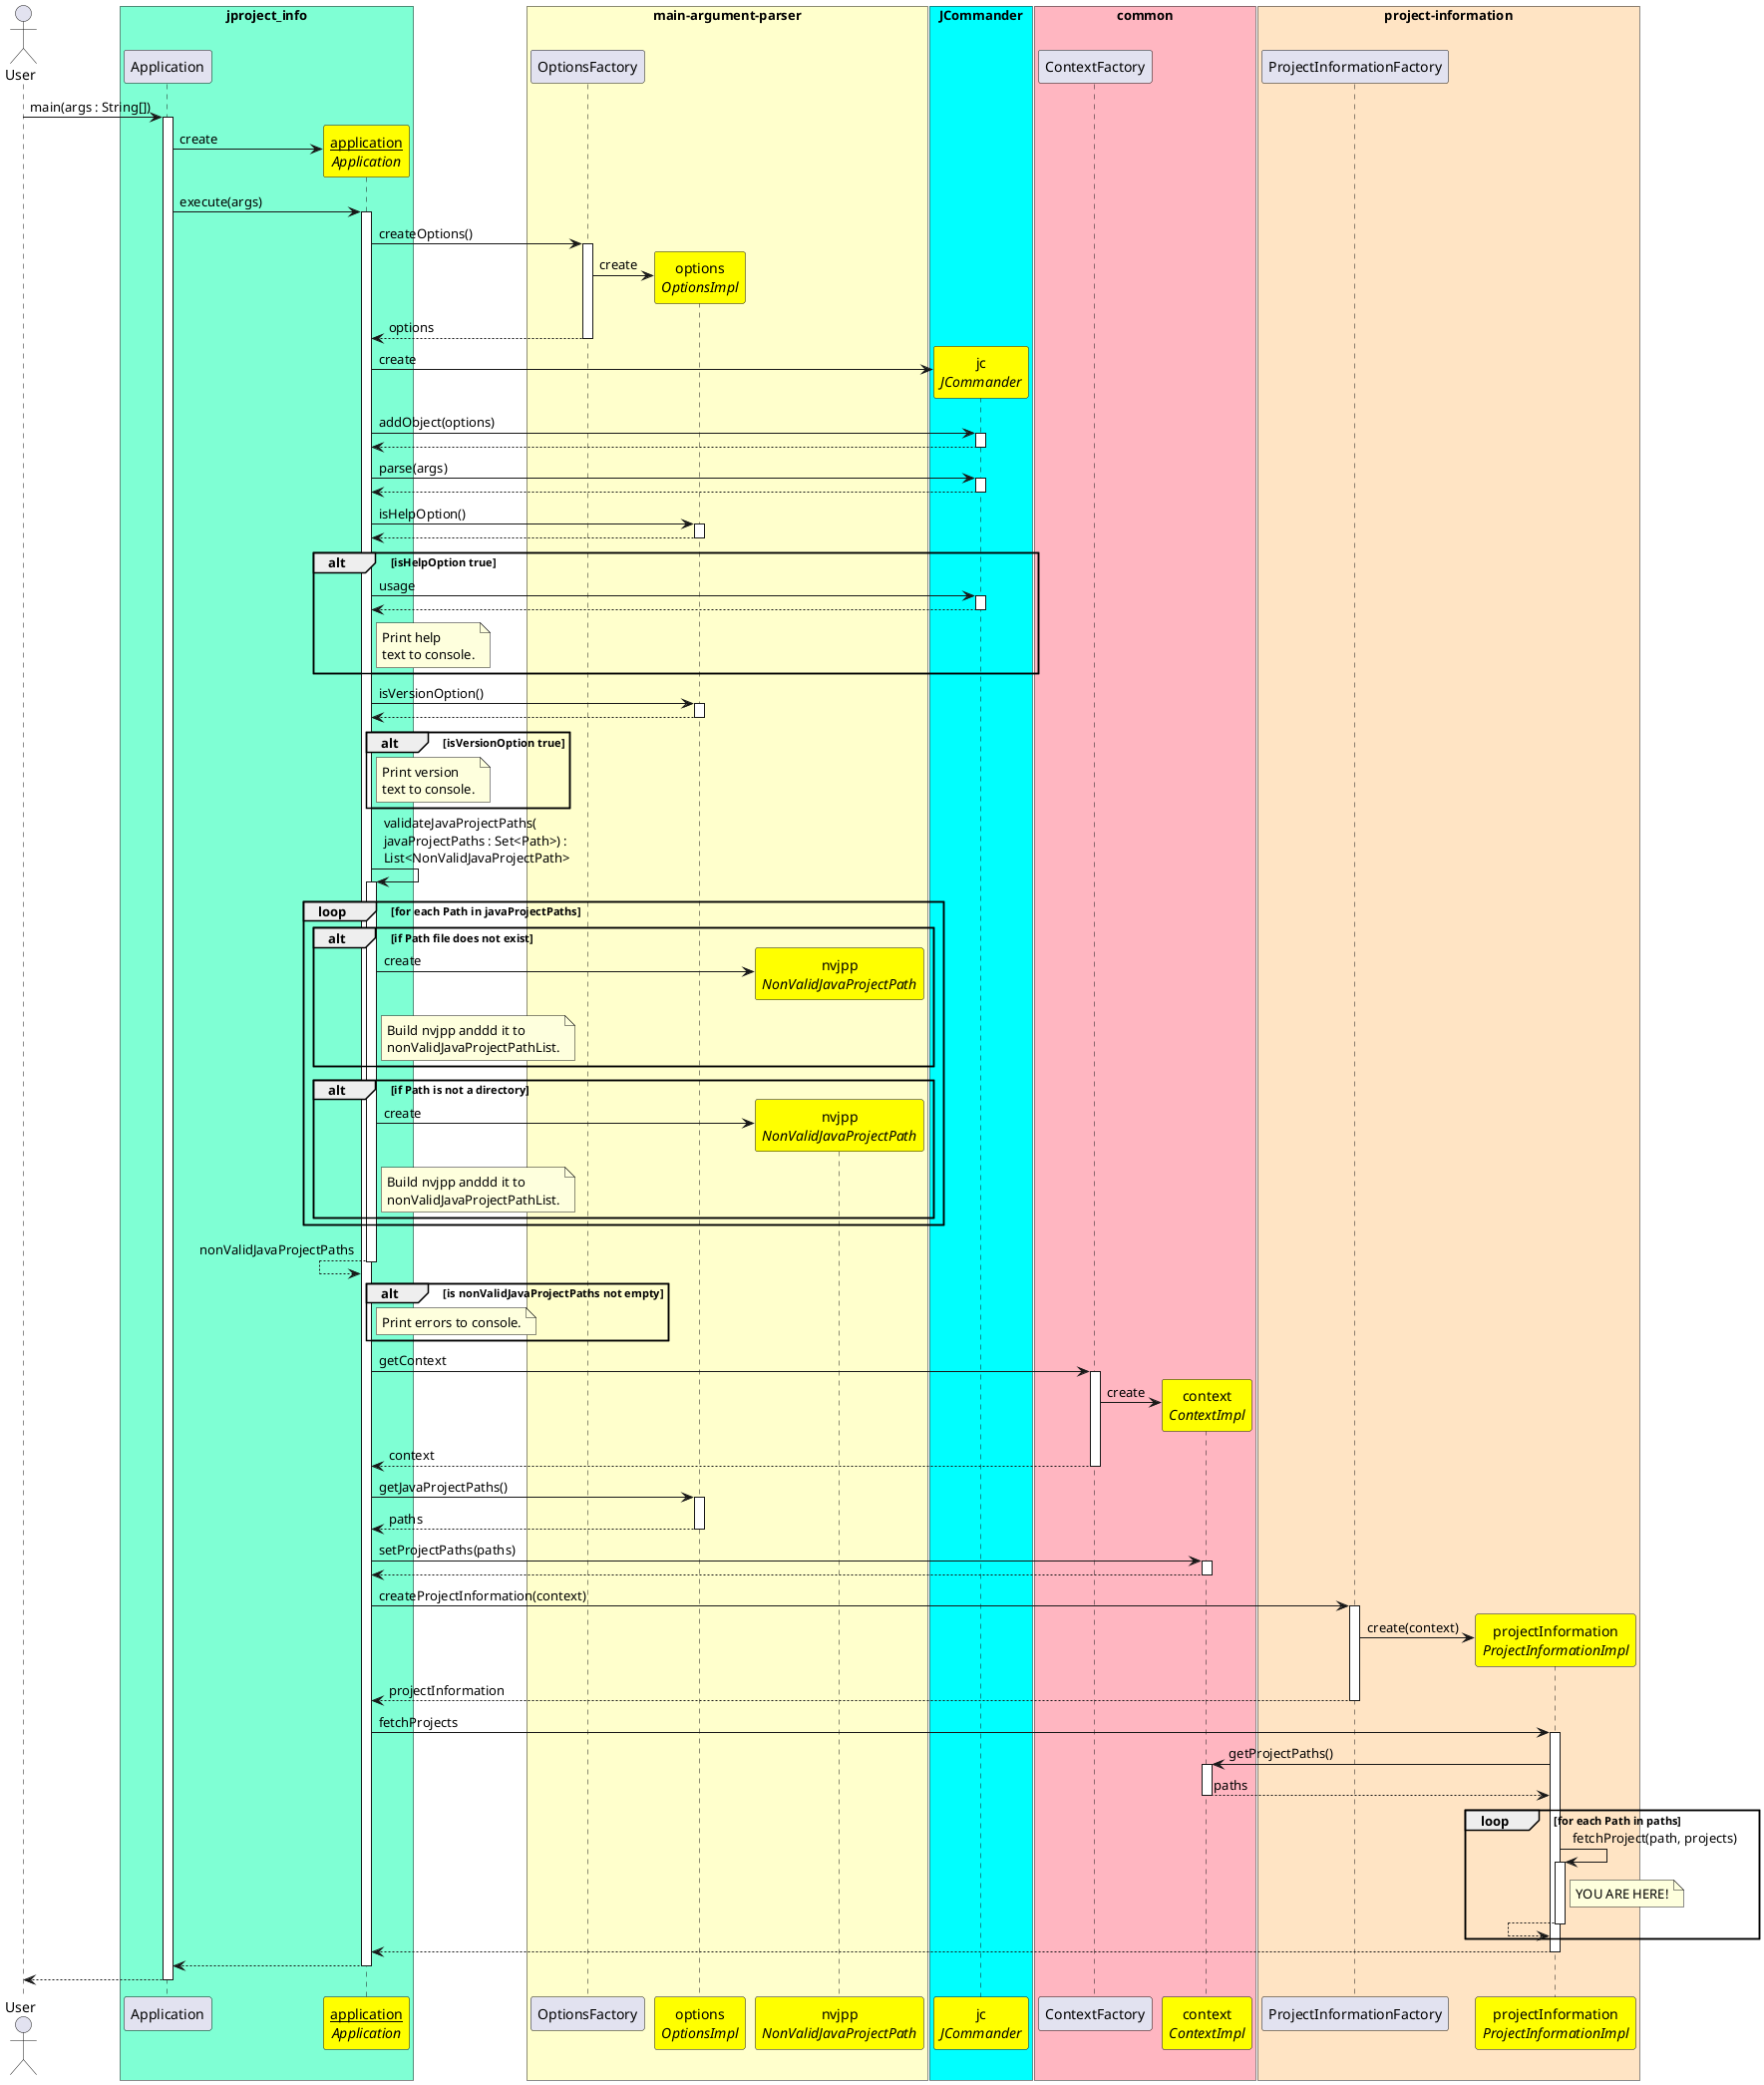 @startuml
autoactivate on

actor User
participant "__application__\n//Application//" as Application1 #Yellow
participant "options\n//OptionsImpl//" as OptionsImpl1 #Yellow
participant "jc\n//JCommander//" as JCommander1 #Yellow
participant "nvjpp\n//NonValidJavaProjectPath//" as NonValidJavaProjectPath1 #Yellow
participant "context\n//ContextImpl//" as ContextImpl1 #Yellow
participant "projectInformation\n//ProjectInformationImpl//" as ProjectInformationImpl1 #Yellow

box "jproject_info" #Aquamarine
participant Application
participant Application1
end box

box "main-argument-parser" #Business
participant OptionsFactory
participant OptionsImpl1
participant NonValidJavaProjectPath1
end box

box "JCommander" #Cyan
participant JCommander1
end box

box "common" #LightPink
participant ContextFactory
participant ContextImpl1
end box

box "project-information" #Bisque
participant ProjectInformationFactory
participant ProjectInformationImpl1
end box

User -> Application : main(args : String[])

Application -> Application1 ** : create
Application -> Application1 : execute(args)

Application1 -> OptionsFactory : createOptions()
OptionsFactory -> OptionsImpl1 ** : create
Application1 <-- OptionsFactory : options

Application1 -> JCommander1 ** : create
Application1 -> JCommander1 : addObject(options)
Application1 <-- JCommander1

' Parse command line argumets
Application1 -> JCommander1 : parse(args)
Application1 <-- JCommander1

' Is help of version options ivoked?
Application1 -> OptionsImpl1 : isHelpOption()
Application1 <-- OptionsImpl1

alt isHelpOption true

    Application1 -> JCommander1 : usage
    Application1 <-- JCommander1

    note right of Application1: Print help\ntext to console.

end

Application1 -> OptionsImpl1 : isVersionOption()
Application1 <-- OptionsImpl1

alt isVersionOption true
    note right of Application1: Print version\ntext to console.
end

' Business logic
Application1 -> Application1 : validateJavaProjectPaths(\njavaProjectPaths : Set<Path>) : \nList<NonValidJavaProjectPath>

    loop for each Path in javaProjectPaths
        alt if Path file does not exist
            Application1 -> NonValidJavaProjectPath1 ** : create

            note right of Application1: Build nvjpp and\add it to\nnonValidJavaProjectPathList.
        end

        alt if Path is not a directory
            Application1 -> NonValidJavaProjectPath1 ** : create

            note right of Application1: Build nvjpp and\add it to\nnonValidJavaProjectPathList.
        end
    end

Application1 <-- Application1 : nonValidJavaProjectPaths

alt is nonValidJavaProjectPaths not empty
    note right of Application1: Print errors to console.
end

Application1 -> ContextFactory : getContext
ContextFactory -> ContextImpl1 ** : create
Application1 <-- ContextFactory : context

Application1 -> OptionsImpl1 : getJavaProjectPaths()
Application1 <-- OptionsImpl1 : paths

Application1 -> ContextImpl1 : setProjectPaths(paths)
Application1 <-- ContextImpl1

Application1 -> ProjectInformationFactory : createProjectInformation(context)
ProjectInformationFactory -> ProjectInformationImpl1 ** : create(context)
Application1 <-- ProjectInformationFactory : projectInformation

' Fetch Projects
Application1 -> ProjectInformationImpl1 : fetchProjects
ProjectInformationImpl1 -> ContextImpl1 : getProjectPaths()
ProjectInformationImpl1 <-- ContextImpl1 : paths

loop for each Path in paths
    ProjectInformationImpl1 -> ProjectInformationImpl1 : fetchProject(path, projects)

        note right of ProjectInformationImpl1: YOU ARE HERE!

    ProjectInformationImpl1 <-- ProjectInformationImpl1
end

Application1 <-- ProjectInformationImpl1
' End of Fetch Project


Application <-- Application1

User <-- Application
@enduml